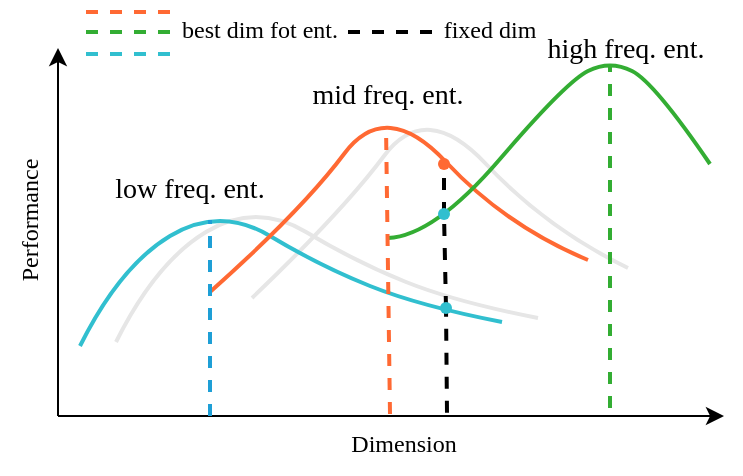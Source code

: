 <mxfile version="22.1.18" type="github">
  <diagram name="第 1 页" id="CqQnix17lk4yUb3VdyT7">
    <mxGraphModel dx="528" dy="307" grid="1" gridSize="1" guides="1" tooltips="1" connect="1" arrows="1" fold="1" page="1" pageScale="1" pageWidth="827" pageHeight="1169" background="#ffffff" math="0" shadow="0">
      <root>
        <mxCell id="0" />
        <mxCell id="1" parent="0" />
        <mxCell id="hR0jhwuUxT8upjmm4SGZ-48" value="" style="endArrow=none;html=1;rounded=0;curved=1;strokeColor=#e6e6e6;endSize=15;targetPerimeterSpacing=1;sourcePerimeterSpacing=10;startSize=15;shadow=0;arcSize=25;strokeWidth=2;" edge="1" parent="1">
          <mxGeometry width="50" height="50" relative="1" as="geometry">
            <mxPoint x="358" y="438" as="sourcePoint" />
            <mxPoint x="569" y="426" as="targetPoint" />
            <Array as="points">
              <mxPoint x="378" y="398" />
              <mxPoint x="428" y="368" />
              <mxPoint x="478" y="398" />
              <mxPoint x="528" y="418" />
            </Array>
          </mxGeometry>
        </mxCell>
        <mxCell id="hR0jhwuUxT8upjmm4SGZ-33" value="" style="endArrow=none;html=1;rounded=0;curved=1;strokeColor=#E6E6E6;targetPerimeterSpacing=1;strokeWidth=2;" edge="1" parent="1">
          <mxGeometry width="50" height="50" relative="1" as="geometry">
            <mxPoint x="426" y="416" as="sourcePoint" />
            <mxPoint x="614" y="401" as="targetPoint" />
            <Array as="points">
              <mxPoint x="471" y="373" />
              <mxPoint x="513" y="317" />
              <mxPoint x="573" y="381" />
            </Array>
          </mxGeometry>
        </mxCell>
        <mxCell id="hR0jhwuUxT8upjmm4SGZ-4" value="" style="endArrow=classic;html=1;rounded=0;" edge="1" parent="1">
          <mxGeometry width="50" height="50" relative="1" as="geometry">
            <mxPoint x="329" y="475" as="sourcePoint" />
            <mxPoint x="662" y="475" as="targetPoint" />
          </mxGeometry>
        </mxCell>
        <mxCell id="hR0jhwuUxT8upjmm4SGZ-5" value="" style="endArrow=classic;html=1;rounded=0;" edge="1" parent="1">
          <mxGeometry width="50" height="50" relative="1" as="geometry">
            <mxPoint x="329" y="475" as="sourcePoint" />
            <mxPoint x="329" y="291" as="targetPoint" />
            <Array as="points" />
          </mxGeometry>
        </mxCell>
        <mxCell id="hR0jhwuUxT8upjmm4SGZ-6" value="" style="endArrow=none;html=1;rounded=0;curved=1;strokeColor=#31BFCF;endSize=15;targetPerimeterSpacing=1;sourcePerimeterSpacing=10;startSize=15;shadow=0;arcSize=25;strokeWidth=2;" edge="1" parent="1">
          <mxGeometry width="50" height="50" relative="1" as="geometry">
            <mxPoint x="340" y="440" as="sourcePoint" />
            <mxPoint x="551" y="428" as="targetPoint" />
            <Array as="points">
              <mxPoint x="360" y="400" />
              <mxPoint x="410" y="370" />
              <mxPoint x="460" y="400" />
              <mxPoint x="510" y="420" />
            </Array>
          </mxGeometry>
        </mxCell>
        <mxCell id="hR0jhwuUxT8upjmm4SGZ-7" value="" style="endArrow=none;html=1;rounded=0;curved=1;strokeColor=#FF6933;targetPerimeterSpacing=1;strokeWidth=2;" edge="1" parent="1">
          <mxGeometry width="50" height="50" relative="1" as="geometry">
            <mxPoint x="405" y="413" as="sourcePoint" />
            <mxPoint x="594" y="397" as="targetPoint" />
            <Array as="points">
              <mxPoint x="451" y="372" />
              <mxPoint x="493" y="316" />
              <mxPoint x="553" y="380" />
            </Array>
          </mxGeometry>
        </mxCell>
        <mxCell id="hR0jhwuUxT8upjmm4SGZ-8" value="" style="endArrow=none;html=1;rounded=0;curved=1;strokeColor=#33AD33;targetPerimeterSpacing=10;endSize=10;metaEdit=0;sourcePerimeterSpacing=100;strokeWidth=2;" edge="1" parent="1">
          <mxGeometry width="50" height="50" relative="1" as="geometry">
            <mxPoint x="494" y="386" as="sourcePoint" />
            <mxPoint x="655" y="349" as="targetPoint" />
            <Array as="points">
              <mxPoint x="517" y="385" />
              <mxPoint x="583" y="308" />
              <mxPoint x="605" y="297" />
              <mxPoint x="627" y="308" />
            </Array>
          </mxGeometry>
        </mxCell>
        <mxCell id="hR0jhwuUxT8upjmm4SGZ-10" value="" style="endArrow=none;html=1;rounded=0;strokeColor=#1E9FD6;dashed=1;strokeWidth=2;" edge="1" parent="1">
          <mxGeometry width="50" height="50" relative="1" as="geometry">
            <mxPoint x="405" y="475" as="sourcePoint" />
            <mxPoint x="405" y="377" as="targetPoint" />
          </mxGeometry>
        </mxCell>
        <mxCell id="hR0jhwuUxT8upjmm4SGZ-11" value="" style="endArrow=none;html=1;rounded=0;strokeColor=#FF6933;dashed=1;strokeWidth=2;" edge="1" parent="1">
          <mxGeometry width="50" height="50" relative="1" as="geometry">
            <mxPoint x="495" y="474" as="sourcePoint" />
            <mxPoint x="493" y="330" as="targetPoint" />
          </mxGeometry>
        </mxCell>
        <mxCell id="hR0jhwuUxT8upjmm4SGZ-12" value="" style="endArrow=none;html=1;rounded=0;strokeColor=#33AD33;dashed=1;strokeWidth=2;" edge="1" parent="1">
          <mxGeometry width="50" height="50" relative="1" as="geometry">
            <mxPoint x="605" y="471" as="sourcePoint" />
            <mxPoint x="605" y="299" as="targetPoint" />
          </mxGeometry>
        </mxCell>
        <mxCell id="hR0jhwuUxT8upjmm4SGZ-13" value="" style="endArrow=none;html=1;rounded=0;strokeColor=#000000;dashed=1;strokeWidth=2;exitDx=0;exitDy=0;exitPerimeter=0;" edge="1" parent="1" source="hR0jhwuUxT8upjmm4SGZ-46">
          <mxGeometry width="50" height="50" relative="1" as="geometry">
            <mxPoint x="532" y="472" as="sourcePoint" />
            <mxPoint x="522" y="348" as="targetPoint" />
          </mxGeometry>
        </mxCell>
        <mxCell id="hR0jhwuUxT8upjmm4SGZ-14" value="&lt;font style=&quot;font-size: 14px;&quot; face=&quot;Times New Roman&quot;&gt;low freq. ent.&lt;/font&gt;" style="text;strokeColor=none;align=center;fillColor=none;html=1;verticalAlign=middle;whiteSpace=wrap;rounded=0;" vertex="1" parent="1">
          <mxGeometry x="345" y="347" width="100" height="30" as="geometry" />
        </mxCell>
        <mxCell id="hR0jhwuUxT8upjmm4SGZ-15" value="&lt;font style=&quot;font-size: 14px;&quot; face=&quot;Times New Roman&quot;&gt;mid freq. ent.&lt;/font&gt;" style="text;strokeColor=none;align=center;fillColor=none;html=1;verticalAlign=middle;whiteSpace=wrap;rounded=0;" vertex="1" parent="1">
          <mxGeometry x="444" y="300" width="100" height="30" as="geometry" />
        </mxCell>
        <mxCell id="hR0jhwuUxT8upjmm4SGZ-16" value="&lt;font style=&quot;font-size: 14px;&quot; face=&quot;Times New Roman&quot;&gt;high freq. ent.&lt;/font&gt;" style="text;strokeColor=none;align=center;fillColor=none;html=1;verticalAlign=middle;whiteSpace=wrap;rounded=0;" vertex="1" parent="1">
          <mxGeometry x="563" y="277" width="100" height="30" as="geometry" />
        </mxCell>
        <mxCell id="hR0jhwuUxT8upjmm4SGZ-17" value="" style="endArrow=none;html=1;rounded=0;strokeColor=#FF6933;dashed=1;strokeWidth=2;" edge="1" parent="1">
          <mxGeometry width="50" height="50" relative="1" as="geometry">
            <mxPoint x="385" y="273" as="sourcePoint" />
            <mxPoint x="338" y="273" as="targetPoint" />
          </mxGeometry>
        </mxCell>
        <mxCell id="hR0jhwuUxT8upjmm4SGZ-18" value="" style="endArrow=none;html=1;rounded=0;strokeColor=#33AD33;dashed=1;strokeWidth=2;" edge="1" parent="1">
          <mxGeometry width="50" height="50" relative="1" as="geometry">
            <mxPoint x="385" y="283" as="sourcePoint" />
            <mxPoint x="338" y="283" as="targetPoint" />
          </mxGeometry>
        </mxCell>
        <mxCell id="hR0jhwuUxT8upjmm4SGZ-19" value="" style="endArrow=none;html=1;rounded=0;strokeColor=#31BFCF;dashed=1;strokeWidth=2;" edge="1" parent="1">
          <mxGeometry width="50" height="50" relative="1" as="geometry">
            <mxPoint x="385" y="294" as="sourcePoint" />
            <mxPoint x="338" y="294" as="targetPoint" />
          </mxGeometry>
        </mxCell>
        <mxCell id="hR0jhwuUxT8upjmm4SGZ-20" value="&lt;font face=&quot;Times New Roman&quot;&gt;best dim fot ent.&lt;/font&gt;" style="text;strokeColor=none;align=center;fillColor=none;html=1;verticalAlign=middle;whiteSpace=wrap;rounded=0;" vertex="1" parent="1">
          <mxGeometry x="380" y="267" width="100" height="30" as="geometry" />
        </mxCell>
        <mxCell id="hR0jhwuUxT8upjmm4SGZ-21" value="" style="endArrow=none;html=1;rounded=0;strokeColor=#FFFFFF;dashed=1;strokeWidth=2;" edge="1" parent="1">
          <mxGeometry width="50" height="50" relative="1" as="geometry">
            <mxPoint x="525" y="283" as="sourcePoint" />
            <mxPoint x="478" y="283" as="targetPoint" />
          </mxGeometry>
        </mxCell>
        <mxCell id="hR0jhwuUxT8upjmm4SGZ-22" value="&lt;font face=&quot;Times New Roman&quot;&gt;fixed dim&lt;/font&gt;" style="text;strokeColor=none;align=center;fillColor=none;html=1;verticalAlign=middle;whiteSpace=wrap;rounded=0;" vertex="1" parent="1">
          <mxGeometry x="495" y="267" width="100" height="30" as="geometry" />
        </mxCell>
        <mxCell id="hR0jhwuUxT8upjmm4SGZ-24" value="" style="endArrow=none;html=1;rounded=0;strokeColor=#000000;dashed=1;strokeWidth=2;" edge="1" parent="1">
          <mxGeometry width="50" height="50" relative="1" as="geometry">
            <mxPoint x="474" y="283" as="sourcePoint" />
            <mxPoint x="519" y="283" as="targetPoint" />
          </mxGeometry>
        </mxCell>
        <mxCell id="hR0jhwuUxT8upjmm4SGZ-34" value="&lt;font face=&quot;Times New Roman&quot;&gt;Performance&lt;/font&gt;" style="text;strokeColor=none;align=center;fillColor=none;html=1;verticalAlign=middle;whiteSpace=wrap;rounded=0;rotation=-90;" vertex="1" parent="1">
          <mxGeometry x="265" y="362" width="100" height="30" as="geometry" />
        </mxCell>
        <mxCell id="hR0jhwuUxT8upjmm4SGZ-43" value="" style="endArrow=none;html=1;rounded=0;strokeColor=#000000;dashed=1;strokeWidth=2;exitX=0.715;exitY=-0.022;exitDx=0;exitDy=0;exitPerimeter=0;" edge="1" parent="1" source="hR0jhwuUxT8upjmm4SGZ-37" target="hR0jhwuUxT8upjmm4SGZ-30">
          <mxGeometry width="50" height="50" relative="1" as="geometry">
            <mxPoint x="524" y="473" as="sourcePoint" />
            <mxPoint x="522" y="348" as="targetPoint" />
          </mxGeometry>
        </mxCell>
        <mxCell id="hR0jhwuUxT8upjmm4SGZ-37" value="&lt;font face=&quot;Times New Roman&quot;&gt;Dimension&lt;/font&gt;" style="text;strokeColor=none;align=center;fillColor=none;html=1;verticalAlign=middle;whiteSpace=wrap;rounded=0;" vertex="1" parent="1">
          <mxGeometry x="452" y="474" width="100" height="30" as="geometry" />
        </mxCell>
        <mxCell id="hR0jhwuUxT8upjmm4SGZ-45" value="" style="endArrow=none;html=1;rounded=0;strokeColor=#000000;dashed=1;strokeWidth=2;exitDx=0;exitDy=0;exitPerimeter=0;" edge="1" parent="1" source="hR0jhwuUxT8upjmm4SGZ-30" target="hR0jhwuUxT8upjmm4SGZ-44">
          <mxGeometry width="50" height="50" relative="1" as="geometry">
            <mxPoint x="523" y="421" as="sourcePoint" />
            <mxPoint x="522" y="348" as="targetPoint" />
          </mxGeometry>
        </mxCell>
        <mxCell id="hR0jhwuUxT8upjmm4SGZ-30" value="" style="shape=waypoint;fillStyle=solid;size=6;pointerEvents=1;points=[];fillColor=none;resizable=0;rotatable=0;perimeter=centerPerimeter;snapToPoint=1;strokeColor=#31BFCF;" vertex="1" parent="1">
          <mxGeometry x="513" y="411" width="20" height="20" as="geometry" />
        </mxCell>
        <mxCell id="hR0jhwuUxT8upjmm4SGZ-47" value="" style="endArrow=none;html=1;rounded=0;strokeColor=#000000;dashed=1;strokeWidth=2;exitDx=0;exitDy=0;exitPerimeter=0;" edge="1" parent="1" source="hR0jhwuUxT8upjmm4SGZ-44" target="hR0jhwuUxT8upjmm4SGZ-46">
          <mxGeometry width="50" height="50" relative="1" as="geometry">
            <mxPoint x="522" y="374" as="sourcePoint" />
            <mxPoint x="522" y="348" as="targetPoint" />
          </mxGeometry>
        </mxCell>
        <mxCell id="hR0jhwuUxT8upjmm4SGZ-44" value="" style="shape=waypoint;fillStyle=solid;size=6;pointerEvents=1;points=[];fillColor=none;resizable=0;rotatable=0;perimeter=centerPerimeter;snapToPoint=1;strokeColor=#31BFCF;" vertex="1" parent="1">
          <mxGeometry x="512" y="364" width="20" height="20" as="geometry" />
        </mxCell>
        <mxCell id="hR0jhwuUxT8upjmm4SGZ-46" value="" style="shape=waypoint;fillStyle=solid;size=6;pointerEvents=1;points=[];fillColor=none;resizable=0;rotatable=0;perimeter=centerPerimeter;snapToPoint=1;strokeColor=#FF6933;" vertex="1" parent="1">
          <mxGeometry x="512" y="339" width="20" height="20" as="geometry" />
        </mxCell>
      </root>
    </mxGraphModel>
  </diagram>
</mxfile>
